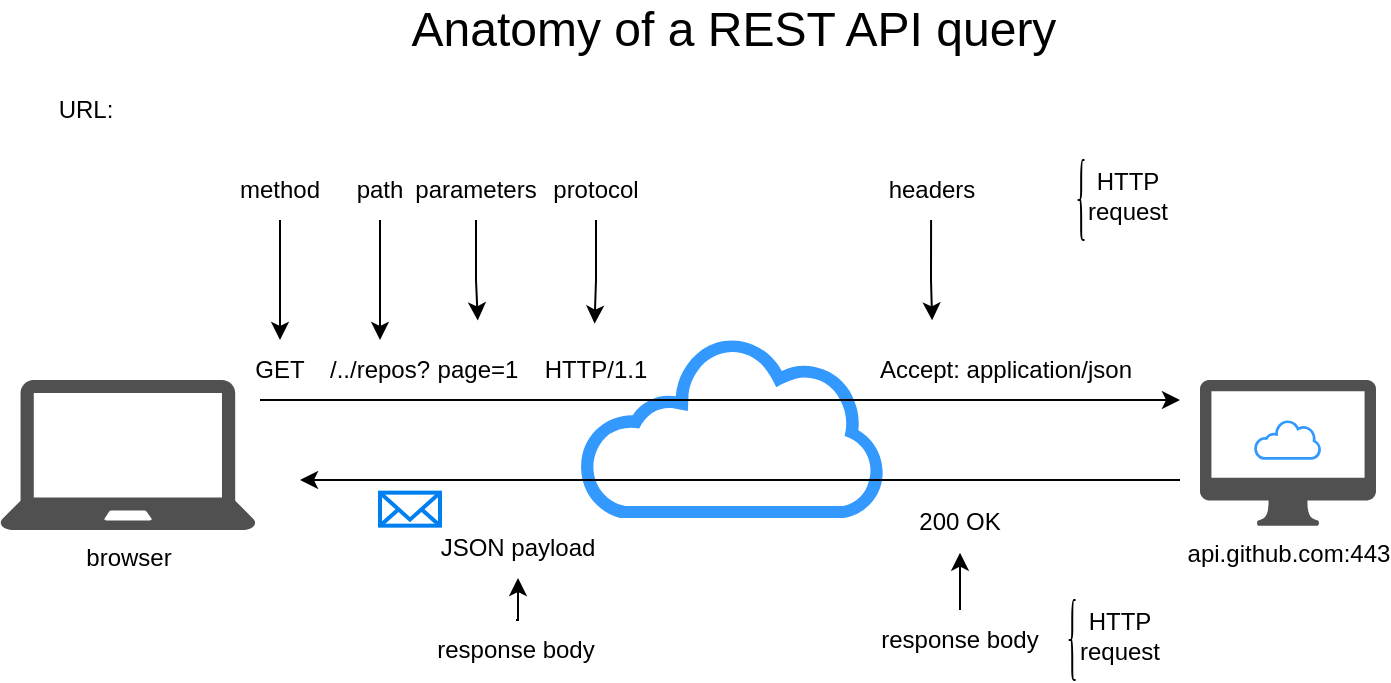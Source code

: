 <mxfile version="22.1.11" type="github">
  <diagram name="Page-1" id="ECTTtBE43RO5MGSe00EO">
    <mxGraphModel dx="1419" dy="521" grid="1" gridSize="10" guides="1" tooltips="1" connect="1" arrows="1" fold="1" page="1" pageScale="1" pageWidth="850" pageHeight="1100" math="0" shadow="0">
      <root>
        <mxCell id="0" />
        <mxCell id="1" parent="0" />
        <mxCell id="vEHFzAOvwNYCjVcifSb5-3" value="" style="sketch=0;pointerEvents=1;shadow=0;dashed=0;html=1;strokeColor=none;fillColor=#3399FF;labelPosition=center;verticalLabelPosition=bottom;outlineConnect=0;verticalAlign=top;align=center;shape=mxgraph.office.clouds.cloud;" vertex="1" parent="1">
          <mxGeometry y="249" width="153.82" height="90" as="geometry" />
        </mxCell>
        <mxCell id="vEHFzAOvwNYCjVcifSb5-5" value="browser" style="sketch=0;pointerEvents=1;shadow=0;dashed=0;html=1;strokeColor=none;fillColor=#505050;labelPosition=center;verticalLabelPosition=bottom;verticalAlign=top;outlineConnect=0;align=center;shape=mxgraph.office.devices.laptop;" vertex="1" parent="1">
          <mxGeometry x="-290" y="270" width="127.94" height="75" as="geometry" />
        </mxCell>
        <mxCell id="vEHFzAOvwNYCjVcifSb5-7" value="" style="group" vertex="1" connectable="0" parent="1">
          <mxGeometry x="310" y="270" width="88" height="72.83" as="geometry" />
        </mxCell>
        <mxCell id="vEHFzAOvwNYCjVcifSb5-4" value="api.github.com:443" style="sketch=0;pointerEvents=1;shadow=0;dashed=0;html=1;strokeColor=none;fillColor=#505050;labelPosition=center;verticalLabelPosition=bottom;verticalAlign=top;outlineConnect=0;align=center;shape=mxgraph.office.devices.mac_client;" vertex="1" parent="vEHFzAOvwNYCjVcifSb5-7">
          <mxGeometry width="88" height="72.83" as="geometry" />
        </mxCell>
        <mxCell id="vEHFzAOvwNYCjVcifSb5-6" value="" style="sketch=0;pointerEvents=1;shadow=0;dashed=0;html=1;strokeColor=none;fillColor=#3399FF;labelPosition=center;verticalLabelPosition=bottom;outlineConnect=0;verticalAlign=top;align=center;shape=mxgraph.office.clouds.cloud;" vertex="1" parent="vEHFzAOvwNYCjVcifSb5-7">
          <mxGeometry x="27" y="20" width="34" height="19.89" as="geometry" />
        </mxCell>
        <mxCell id="vEHFzAOvwNYCjVcifSb5-8" value="" style="html=1;verticalLabelPosition=bottom;align=center;labelBackgroundColor=#ffffff;verticalAlign=top;strokeWidth=2;strokeColor=#0080F0;shadow=0;dashed=0;shape=mxgraph.ios7.icons.mail;" vertex="1" parent="1">
          <mxGeometry x="-100" y="326.33" width="30" height="16.5" as="geometry" />
        </mxCell>
        <mxCell id="vEHFzAOvwNYCjVcifSb5-9" value="&lt;br&gt;" style="endArrow=classic;html=1;rounded=0;" edge="1" parent="1">
          <mxGeometry width="50" height="50" relative="1" as="geometry">
            <mxPoint x="-160" y="280" as="sourcePoint" />
            <mxPoint x="300" y="280" as="targetPoint" />
          </mxGeometry>
        </mxCell>
        <mxCell id="vEHFzAOvwNYCjVcifSb5-10" value="&lt;br&gt;" style="endArrow=classic;html=1;rounded=0;" edge="1" parent="1">
          <mxGeometry width="50" height="50" relative="1" as="geometry">
            <mxPoint x="300" y="320" as="sourcePoint" />
            <mxPoint x="-140" y="320" as="targetPoint" />
          </mxGeometry>
        </mxCell>
        <mxCell id="vEHFzAOvwNYCjVcifSb5-11" value="&lt;font style=&quot;font-size: 24px;&quot;&gt;Anatomy of a REST API query&lt;/font&gt;" style="text;strokeColor=none;align=center;fillColor=none;html=1;verticalAlign=middle;whiteSpace=wrap;rounded=0;" vertex="1" parent="1">
          <mxGeometry x="-153.09" y="80" width="460" height="30" as="geometry" />
        </mxCell>
        <mxCell id="vEHFzAOvwNYCjVcifSb5-14" value="" style="shape=curlyBracket;whiteSpace=wrap;html=1;rounded=1;labelPosition=left;verticalLabelPosition=middle;align=right;verticalAlign=middle;" vertex="1" parent="1">
          <mxGeometry x="248.92" y="160" width="3.33" height="40" as="geometry" />
        </mxCell>
        <mxCell id="vEHFzAOvwNYCjVcifSb5-15" value="HTTP&lt;br&gt;request" style="text;strokeColor=none;align=center;fillColor=none;html=1;verticalAlign=middle;whiteSpace=wrap;rounded=0;" vertex="1" parent="1">
          <mxGeometry x="244.46" y="163" width="60" height="30" as="geometry" />
        </mxCell>
        <mxCell id="vEHFzAOvwNYCjVcifSb5-16" value="headers" style="text;strokeColor=none;align=center;fillColor=none;html=1;verticalAlign=middle;whiteSpace=wrap;rounded=0;" vertex="1" parent="1">
          <mxGeometry x="145.54" y="160" width="60" height="30" as="geometry" />
        </mxCell>
        <mxCell id="vEHFzAOvwNYCjVcifSb5-33" style="edgeStyle=orthogonalEdgeStyle;rounded=0;orthogonalLoop=1;jettySize=auto;html=1;exitX=0.5;exitY=1;exitDx=0;exitDy=0;entryX=0.5;entryY=0;entryDx=0;entryDy=0;" edge="1" parent="1" source="vEHFzAOvwNYCjVcifSb5-17" target="vEHFzAOvwNYCjVcifSb5-23">
          <mxGeometry relative="1" as="geometry" />
        </mxCell>
        <mxCell id="vEHFzAOvwNYCjVcifSb5-17" value="method" style="text;strokeColor=none;align=center;fillColor=none;html=1;verticalAlign=middle;whiteSpace=wrap;rounded=0;" vertex="1" parent="1">
          <mxGeometry x="-180" y="160" width="60" height="30" as="geometry" />
        </mxCell>
        <mxCell id="vEHFzAOvwNYCjVcifSb5-34" style="edgeStyle=orthogonalEdgeStyle;rounded=0;orthogonalLoop=1;jettySize=auto;html=1;exitX=0.5;exitY=1;exitDx=0;exitDy=0;entryX=0.5;entryY=0;entryDx=0;entryDy=0;" edge="1" parent="1" source="vEHFzAOvwNYCjVcifSb5-18" target="vEHFzAOvwNYCjVcifSb5-25">
          <mxGeometry relative="1" as="geometry" />
        </mxCell>
        <mxCell id="vEHFzAOvwNYCjVcifSb5-18" value="path" style="text;strokeColor=none;align=center;fillColor=none;html=1;verticalAlign=middle;whiteSpace=wrap;rounded=0;" vertex="1" parent="1">
          <mxGeometry x="-130" y="160" width="60" height="30" as="geometry" />
        </mxCell>
        <mxCell id="vEHFzAOvwNYCjVcifSb5-19" value="parameters" style="text;strokeColor=none;align=center;fillColor=none;html=1;verticalAlign=middle;whiteSpace=wrap;rounded=0;" vertex="1" parent="1">
          <mxGeometry x="-82" y="160" width="60" height="30" as="geometry" />
        </mxCell>
        <mxCell id="vEHFzAOvwNYCjVcifSb5-20" value="protocol" style="text;strokeColor=none;align=center;fillColor=none;html=1;verticalAlign=middle;whiteSpace=wrap;rounded=0;" vertex="1" parent="1">
          <mxGeometry x="-22" y="160" width="60" height="30" as="geometry" />
        </mxCell>
        <mxCell id="vEHFzAOvwNYCjVcifSb5-21" value="" style="shape=curlyBracket;whiteSpace=wrap;html=1;rounded=1;labelPosition=left;verticalLabelPosition=middle;align=right;verticalAlign=middle;" vertex="1" parent="1">
          <mxGeometry x="244.46" y="380" width="3.33" height="40" as="geometry" />
        </mxCell>
        <mxCell id="vEHFzAOvwNYCjVcifSb5-22" value="HTTP&lt;br&gt;request" style="text;strokeColor=none;align=center;fillColor=none;html=1;verticalAlign=middle;whiteSpace=wrap;rounded=0;" vertex="1" parent="1">
          <mxGeometry x="240" y="383" width="60" height="30" as="geometry" />
        </mxCell>
        <mxCell id="vEHFzAOvwNYCjVcifSb5-23" value="GET" style="text;strokeColor=none;align=center;fillColor=none;html=1;verticalAlign=middle;whiteSpace=wrap;rounded=0;" vertex="1" parent="1">
          <mxGeometry x="-180" y="250" width="60" height="30" as="geometry" />
        </mxCell>
        <mxCell id="vEHFzAOvwNYCjVcifSb5-25" value="/../repos?" style="text;strokeColor=none;align=center;fillColor=none;html=1;verticalAlign=middle;whiteSpace=wrap;rounded=0;" vertex="1" parent="1">
          <mxGeometry x="-130" y="250" width="60" height="30" as="geometry" />
        </mxCell>
        <mxCell id="vEHFzAOvwNYCjVcifSb5-26" value="HTTP/1.1" style="text;strokeColor=none;align=center;fillColor=none;html=1;verticalAlign=middle;whiteSpace=wrap;rounded=0;" vertex="1" parent="1">
          <mxGeometry x="-22" y="250" width="60" height="30" as="geometry" />
        </mxCell>
        <mxCell id="vEHFzAOvwNYCjVcifSb5-27" value="" style="group" vertex="1" connectable="0" parent="1">
          <mxGeometry x="-277" y="120" width="577" height="30" as="geometry" />
        </mxCell>
        <mxCell id="vEHFzAOvwNYCjVcifSb5-12" value="URL:" style="text;strokeColor=none;align=center;fillColor=none;html=1;verticalAlign=middle;whiteSpace=wrap;rounded=0;" vertex="1" parent="vEHFzAOvwNYCjVcifSb5-27">
          <mxGeometry width="60" height="30" as="geometry" />
        </mxCell>
        <mxCell id="vEHFzAOvwNYCjVcifSb5-30" value="Accept: application/json" style="text;strokeColor=none;align=center;fillColor=none;html=1;verticalAlign=middle;whiteSpace=wrap;rounded=0;" vertex="1" parent="1">
          <mxGeometry x="145.54" y="250" width="134.46" height="30" as="geometry" />
        </mxCell>
        <mxCell id="vEHFzAOvwNYCjVcifSb5-32" value="page=1" style="text;strokeColor=none;align=center;fillColor=none;html=1;verticalAlign=middle;whiteSpace=wrap;rounded=0;" vertex="1" parent="1">
          <mxGeometry x="-81" y="250" width="60" height="30" as="geometry" />
        </mxCell>
        <mxCell id="vEHFzAOvwNYCjVcifSb5-35" style="edgeStyle=orthogonalEdgeStyle;rounded=0;orthogonalLoop=1;jettySize=auto;html=1;exitX=0.5;exitY=1;exitDx=0;exitDy=0;entryX=0.498;entryY=-0.327;entryDx=0;entryDy=0;entryPerimeter=0;" edge="1" parent="1" source="vEHFzAOvwNYCjVcifSb5-19" target="vEHFzAOvwNYCjVcifSb5-32">
          <mxGeometry relative="1" as="geometry" />
        </mxCell>
        <mxCell id="vEHFzAOvwNYCjVcifSb5-36" style="edgeStyle=orthogonalEdgeStyle;rounded=0;orthogonalLoop=1;jettySize=auto;html=1;exitX=0.5;exitY=1;exitDx=0;exitDy=0;entryX=0.488;entryY=-0.273;entryDx=0;entryDy=0;entryPerimeter=0;" edge="1" parent="1" source="vEHFzAOvwNYCjVcifSb5-20" target="vEHFzAOvwNYCjVcifSb5-26">
          <mxGeometry relative="1" as="geometry" />
        </mxCell>
        <mxCell id="vEHFzAOvwNYCjVcifSb5-37" style="edgeStyle=orthogonalEdgeStyle;rounded=0;orthogonalLoop=1;jettySize=auto;html=1;exitX=0.5;exitY=1;exitDx=0;exitDy=0;entryX=0.227;entryY=-0.327;entryDx=0;entryDy=0;entryPerimeter=0;" edge="1" parent="1" source="vEHFzAOvwNYCjVcifSb5-16" target="vEHFzAOvwNYCjVcifSb5-30">
          <mxGeometry relative="1" as="geometry" />
        </mxCell>
        <mxCell id="vEHFzAOvwNYCjVcifSb5-38" value="JSON payload" style="text;strokeColor=none;align=center;fillColor=none;html=1;verticalAlign=middle;whiteSpace=wrap;rounded=0;" vertex="1" parent="1">
          <mxGeometry x="-81" y="339" width="100" height="30" as="geometry" />
        </mxCell>
        <mxCell id="vEHFzAOvwNYCjVcifSb5-42" style="edgeStyle=orthogonalEdgeStyle;rounded=0;orthogonalLoop=1;jettySize=auto;html=1;exitX=0.5;exitY=0;exitDx=0;exitDy=0;entryX=0.5;entryY=1;entryDx=0;entryDy=0;" edge="1" parent="1" source="vEHFzAOvwNYCjVcifSb5-39" target="vEHFzAOvwNYCjVcifSb5-38">
          <mxGeometry relative="1" as="geometry" />
        </mxCell>
        <mxCell id="vEHFzAOvwNYCjVcifSb5-39" value="response body" style="text;strokeColor=none;align=center;fillColor=none;html=1;verticalAlign=middle;whiteSpace=wrap;rounded=0;" vertex="1" parent="1">
          <mxGeometry x="-82" y="390" width="100" height="30" as="geometry" />
        </mxCell>
        <mxCell id="vEHFzAOvwNYCjVcifSb5-43" style="edgeStyle=orthogonalEdgeStyle;rounded=0;orthogonalLoop=1;jettySize=auto;html=1;exitX=0.5;exitY=0;exitDx=0;exitDy=0;entryX=0.5;entryY=1;entryDx=0;entryDy=0;" edge="1" parent="1" source="vEHFzAOvwNYCjVcifSb5-40" target="vEHFzAOvwNYCjVcifSb5-41">
          <mxGeometry relative="1" as="geometry" />
        </mxCell>
        <mxCell id="vEHFzAOvwNYCjVcifSb5-40" value="response body" style="text;strokeColor=none;align=center;fillColor=none;html=1;verticalAlign=middle;whiteSpace=wrap;rounded=0;" vertex="1" parent="1">
          <mxGeometry x="140" y="385" width="100" height="30" as="geometry" />
        </mxCell>
        <mxCell id="vEHFzAOvwNYCjVcifSb5-41" value="200 OK" style="text;strokeColor=none;align=center;fillColor=none;html=1;verticalAlign=middle;whiteSpace=wrap;rounded=0;" vertex="1" parent="1">
          <mxGeometry x="140" y="326.33" width="100" height="30" as="geometry" />
        </mxCell>
      </root>
    </mxGraphModel>
  </diagram>
</mxfile>
